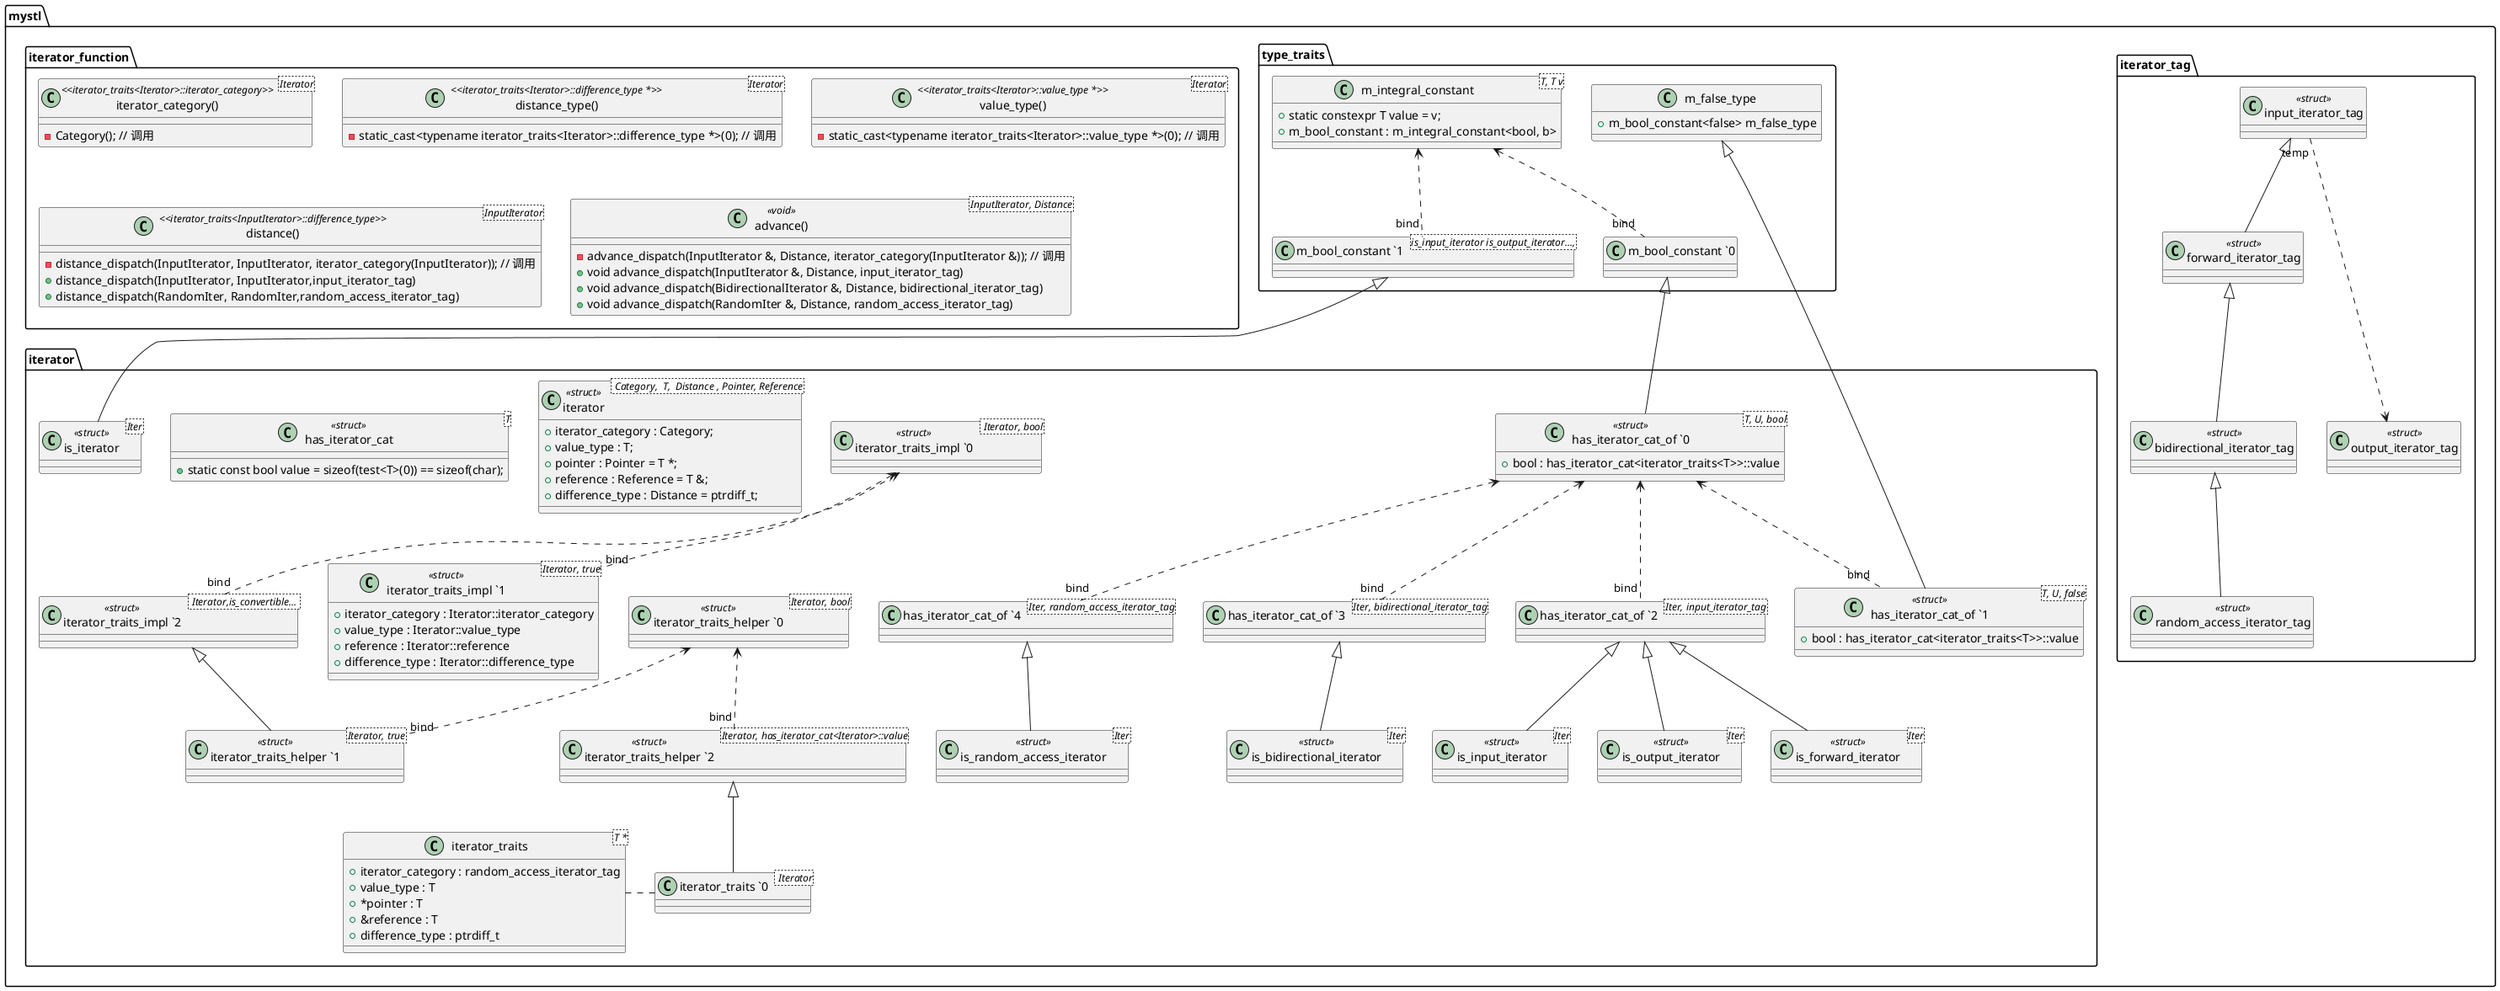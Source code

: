 @startuml
set namespaceSeparator ::

' 继承上下，bind左右

class "mystl::iterator_tag::input_iterator_tag" <<struct>>{}
class "mystl::iterator_tag::output_iterator_tag" <<struct>>{}
    "mystl::iterator_tag::forward_iterator_tag" -up-|> "mystl::iterator_tag::input_iterator_tag"
class "mystl::iterator_tag::forward_iterator_tag" <<struct>>{}
    "mystl::iterator_tag::bidirectional_iterator_tag" -up-|> "mystl::iterator_tag::forward_iterator_tag"
class "mystl::iterator_tag::bidirectional_iterator_tag" <<struct>>{}
    "mystl::iterator_tag::random_access_iterator_tag" -up-|> "mystl::iterator_tag::bidirectional_iterator_tag"
class "mystl::iterator_tag::random_access_iterator_tag" <<struct>>{}
    "mystl::iterator_tag::input_iterator_tag" "temp"...> "mystl::iterator_tag::output_iterator_tag"

' iterator 模板
class "mystl::iterator::iterator" < Category,  T,  Distance , Pointer, Reference> <<struct>>{
+ iterator_category : Category;
+ value_type : T;
+ pointer : Pointer = T *;
+ reference : Reference = T &;
+ difference_type : Distance = ptrdiff_t;
}


' iterator traits
class mystl::iterator::has_iterator_cat<T> <<struct>> {
+ static const bool value = sizeof(test<T>(0)) == sizeof(char);
}


    
    class "mystl::iterator::iterator_traits_impl `0"< Iterator, bool> <<struct>>{}
    "mystl::iterator::iterator_traits_impl `1" "bind".up.> "mystl::iterator::iterator_traits_impl `0" 
class "mystl::iterator::iterator_traits_impl `1"<Iterator, true> <<struct>>{
+ iterator_category : Iterator::iterator_category
+ value_type : Iterator::value_type
+ reference : Iterator::reference
+ difference_type : Iterator::difference_type
}

    class "mystl::iterator::iterator_traits_helper `0"<Iterator, bool> <<struct>>{}
    "mystl::iterator::iterator_traits_helper `1" -up-|> "mystl::iterator::iterator_traits_impl `2"
    "mystl::iterator::iterator_traits_helper `1" "bind".up.> "mystl::iterator::iterator_traits_helper `0"
    class "mystl::iterator::iterator_traits_impl `2"< Iterator,is_convertible... > <<struct>>{}
    "mystl::iterator::iterator_traits_impl `2" "bind".up.>  "mystl::iterator::iterator_traits_impl `0"
class "mystl::iterator::iterator_traits_helper `1"<Iterator, true> <<struct>>{}



' 萃取迭代器的特性

    "mystl::iterator::iterator_traits `0" -up-|> "mystl::iterator::iterator_traits_helper `2"
    "mystl::iterator::iterator_traits_helper `2" "bind".up.> "mystl::iterator::iterator_traits_helper `0"
    class "mystl::iterator::iterator_traits_helper `2"<Iterator, has_iterator_cat<Iterator>::value> <<struct>>{}
    ' "mystl::iterator::iterator_traits_helper `2" *--> "mystl::iterator::has_iterator_cat"
class "mystl::iterator::iterator_traits `0"< Iterator>{}


' 针对原生指针的偏特化版本
    mystl::iterator::iterator_traits .right. "mystl::iterator::iterator_traits `0"
class mystl::iterator::iterator_traits<T *>{
+ iterator_category : random_access_iterator_tag
+ value_type : T
+ *pointer : T
+ &reference : T
+ difference_type : ptrdiff_t
}

    class "mystl::type_traits::m_integral_constant" <T, T v>
    {
    + static constexpr T value = v;
    + m_bool_constant : m_integral_constant<bool, b> 
    }
    class "mystl::type_traits::m_bool_constant `1" <is_convertible...,>{} 
    "mystl::type_traits::m_bool_constant `0"  "bind".up.> "mystl::type_traits::m_integral_constant"
    "mystl::iterator::has_iterator_cat_of `0" -up-|> "mystl::type_traits::m_bool_constant `0" 
class "mystl::iterator::has_iterator_cat_of `0" <T, U, bool> <<struct>> {
+ bool : has_iterator_cat<iterator_traits<T>>::value
}

' 萃取某种迭代器
    class "mystl::type_traits::m_false_type"
    {
    + m_bool_constant<false> m_false_type
    }
    "mystl::iterator::has_iterator_cat_of `1" -up-|> "mystl::type_traits::m_false_type"
    "mystl::iterator::has_iterator_cat_of `1" "bind".up.> "mystl::iterator::has_iterator_cat_of `0"
class "mystl::iterator::has_iterator_cat_of `1" <T, U, false> <<struct>> {
+ bool : has_iterator_cat<iterator_traits<T>>::value
}
    
    class  "mystl::iterator::has_iterator_cat_of `2" <Iter, input_iterator_tag>{}
    "mystl::iterator::has_iterator_cat_of `2"  "bind".up.> "mystl::iterator::has_iterator_cat_of `0"
    "mystl::iterator::is_input_iterator" -up-|> "mystl::iterator::has_iterator_cat_of `2" 
class "mystl::iterator::is_input_iterator" <Iter> <<struct>> {
}
    "mystl::iterator::is_output_iterator" -up-|> "mystl::iterator::has_iterator_cat_of `2" 
class "mystl::iterator::is_output_iterator" <Iter> <<struct>> {
}
    "mystl::iterator::is_forward_iterator" -up-|> "mystl::iterator::has_iterator_cat_of `2" 
class "mystl::iterator::is_forward_iterator" <Iter> <<struct>> {
}
    class  "mystl::iterator::has_iterator_cat_of `3" <Iter, bidirectional_iterator_tag>{}
    "mystl::iterator::has_iterator_cat_of `3"  "bind".up.> "mystl::iterator::has_iterator_cat_of `0"
    "mystl::iterator::is_bidirectional_iterator" -up-|> "mystl::iterator::has_iterator_cat_of `3" 
class "mystl::iterator::is_bidirectional_iterator" <Iter> <<struct>> {
}
    class  "mystl::iterator::has_iterator_cat_of `4" <Iter, random_access_iterator_tag>{}
    "mystl::iterator::has_iterator_cat_of `4"  "bind".up.> "mystl::iterator::has_iterator_cat_of `0"
    "mystl::iterator::is_random_access_iterator" -up-|> "mystl::iterator::has_iterator_cat_of `4" 
class "mystl::iterator::is_random_access_iterator" <Iter> <<struct>> {
}
    class "mystl::type_traits::m_bool_constant `1" <is_input_iterator is_output_iterator...,>{} 
    "mystl::type_traits::m_bool_constant `1"  "bind".up.> "mystl::type_traits::m_integral_constant"
    "mystl::iterator::is_iterator" -up-|> "mystl::type_traits::m_bool_constant `1" 
class "mystl::iterator::is_iterator" <Iter> <<struct>> {
}


' 萃取某个迭代器的 category
class mystl::iterator_function::iterator_category() <Iterator> <<iterator_traits<Iterator>::iterator_category>>{
- Category(); // 调用
}

' 萃取某个迭代器的 distance_type
class mystl::iterator_function::distance_type() <Iterator> <<iterator_traits<Iterator>::difference_type *>>{
- static_cast<typename iterator_traits<Iterator>::difference_type *>(0); // 调用
}


' 萃取某个迭代器的 value_type
class mystl::iterator_function::value_type() <Iterator> <<iterator_traits<Iterator>::value_type *>>{
- static_cast<typename iterator_traits<Iterator>::value_type *>(0); // 调用
}



' 以下函数用于计算迭代器间的距离
class mystl::iterator_function::distance() <InputIterator> <<iterator_traits<InputIterator>::difference_type>>{
- distance_dispatch(InputIterator, InputIterator, iterator_category(InputIterator)); // 调用
+ distance_dispatch(InputIterator, InputIterator,input_iterator_tag)
+ distance_dispatch(RandomIter, RandomIter,random_access_iterator_tag)
}



' 以下函数用于让迭代器前进 n 个距离
class mystl::iterator_function::advance() <InputIterator, Distance> <<void>>{
- advance_dispatch(InputIterator &, Distance, iterator_category(InputIterator &)); // 调用
+ void advance_dispatch(InputIterator &, Distance, input_iterator_tag)
+ void advance_dispatch(BidirectionalIterator &, Distance, bidirectional_iterator_tag)
+ void advance_dispatch(RandomIter &, Distance, random_access_iterator_tag)
}




@enduml
